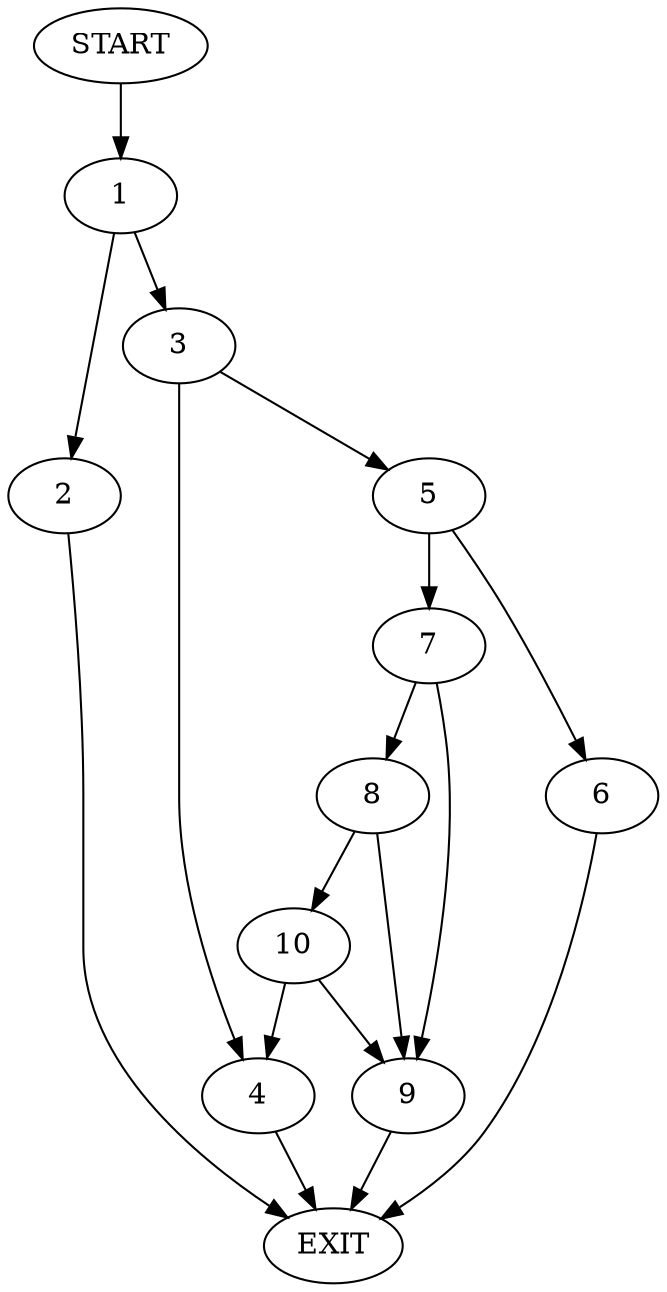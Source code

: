 digraph {
0 [label="START"]
11 [label="EXIT"]
0 -> 1
1 -> 2
1 -> 3
2 -> 11
3 -> 4
3 -> 5
5 -> 6
5 -> 7
4 -> 11
6 -> 11
7 -> 8
7 -> 9
9 -> 11
8 -> 10
8 -> 9
10 -> 9
10 -> 4
}

